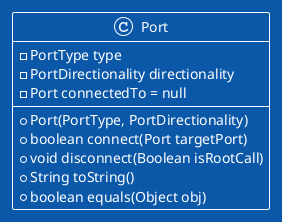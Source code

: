 @startuml Port
!theme amiga

class Port {
  - PortType type
  - PortDirectionality directionality
  - Port connectedTo = null

  + Port(PortType, PortDirectionality)
  + boolean connect(Port targetPort)
  + void disconnect(Boolean isRootCall)
  + String toString()
  + boolean equals(Object obj)
}

@enduml